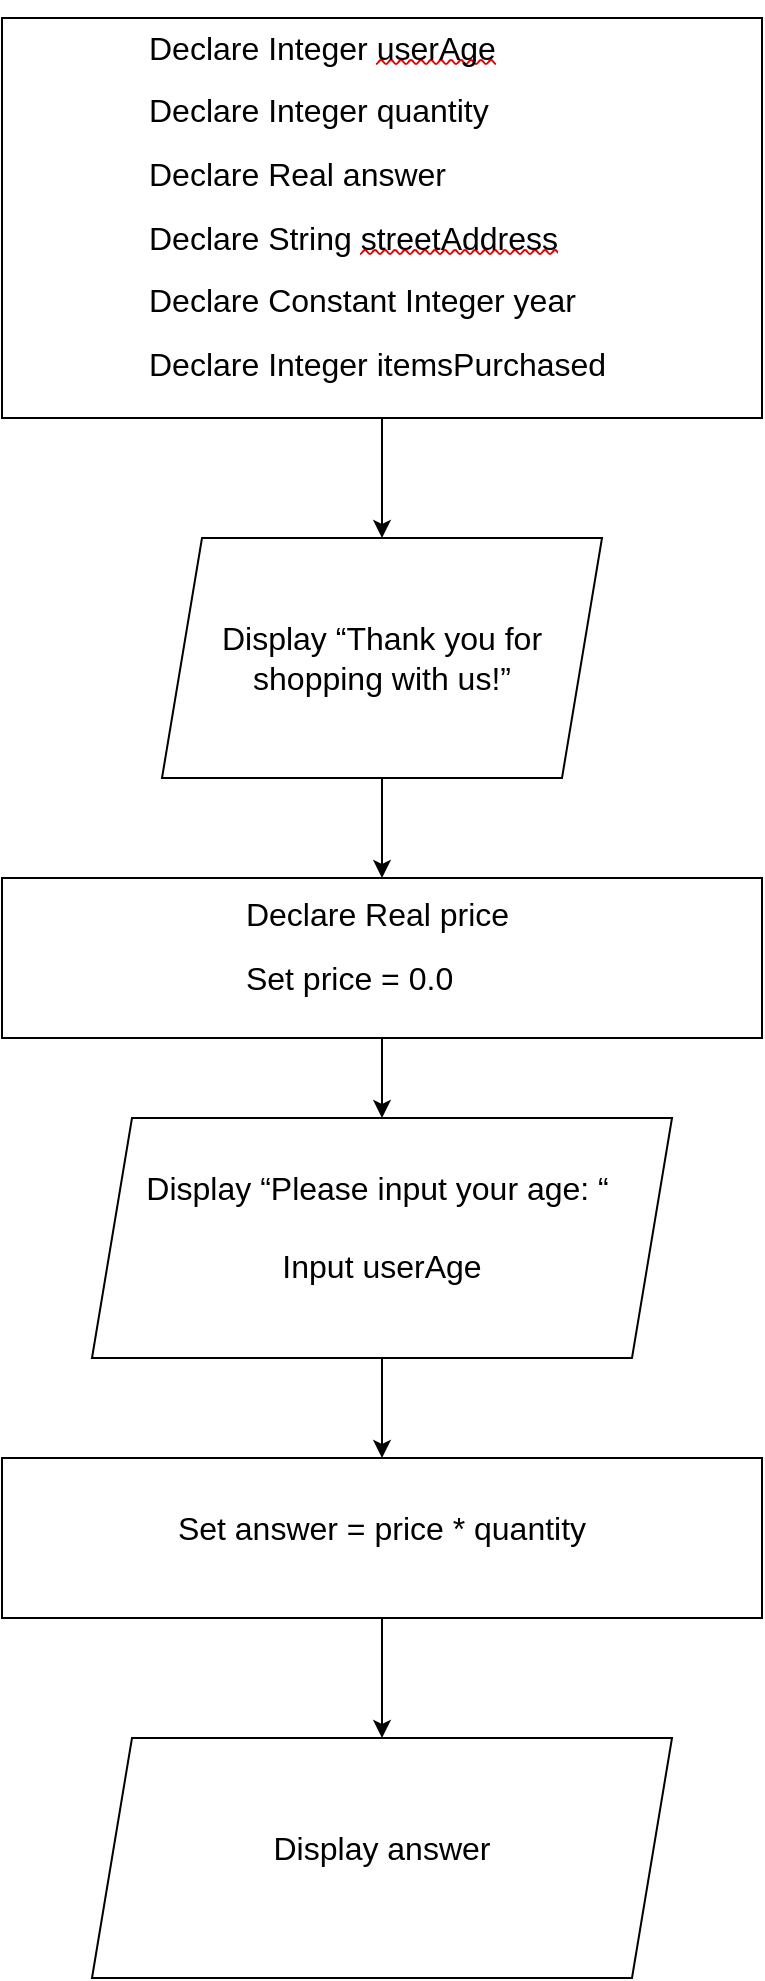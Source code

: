 <mxfile version="26.1.3">
  <diagram name="Page-1" id="2YBvvXClWsGukQMizWep">
    <mxGraphModel dx="1632" dy="962" grid="1" gridSize="10" guides="1" tooltips="1" connect="1" arrows="1" fold="1" page="1" pageScale="1" pageWidth="850" pageHeight="1100" math="0" shadow="0">
      <root>
        <mxCell id="0" />
        <mxCell id="1" parent="0" />
        <mxCell id="OV7kRfB5JpvK0r7Kry-r-8" style="edgeStyle=orthogonalEdgeStyle;rounded=0;orthogonalLoop=1;jettySize=auto;html=1;exitX=0.5;exitY=1;exitDx=0;exitDy=0;entryX=0.5;entryY=0;entryDx=0;entryDy=0;" edge="1" parent="1" source="OV7kRfB5JpvK0r7Kry-r-5" target="OV7kRfB5JpvK0r7Kry-r-6">
          <mxGeometry relative="1" as="geometry" />
        </mxCell>
        <mxCell id="OV7kRfB5JpvK0r7Kry-r-5" value="&lt;div&gt;&lt;br&gt;&lt;/div&gt;&lt;div&gt;&lt;div style=&quot;color: rgb(0, 0, 0); -webkit-user-drag: none; -webkit-tap-highlight-color: transparent; margin: 0px; padding: 0px; user-select: text; clear: both; cursor: text; overflow: visible; position: relative; direction: ltr; font-family: &amp;quot;Segoe UI&amp;quot;, &amp;quot;Segoe UI Web&amp;quot;, Arial, Verdana, sans-serif; text-align: start; background-color: rgb(255, 255, 255);&quot; class=&quot;OutlineElement Ltr SCXW179125282 BCX0&quot;&gt;&lt;p style=&quot;-webkit-user-drag: none; -webkit-tap-highlight-color: transparent; margin: 0px 0px 10.667px; padding: 0px; user-select: text; overflow-wrap: break-word; white-space-collapse: preserve; vertical-align: baseline; font-kerning: none; background-color: transparent; color: windowtext;&quot; class=&quot;Paragraph SCXW179125282 BCX0&quot; lang=&quot;EN-US&quot;&gt;&lt;span style=&quot;-webkit-user-drag: none; -webkit-tap-highlight-color: transparent; margin: 0px; padding: 0px; user-select: text; font-size: 12pt; line-height: 20.925px; font-family: Aptos, Aptos_EmbeddedFont, Aptos_MSFontService, sans-serif; font-variant-ligatures: none !important;&quot; data-contrast=&quot;auto&quot; lang=&quot;EN-US&quot; class=&quot;TextRun SCXW179125282 BCX0&quot;&gt;&lt;span style=&quot;-webkit-user-drag: none; -webkit-tap-highlight-color: transparent; margin: 0px; padding: 0px; user-select: text;&quot; class=&quot;NormalTextRun SCXW179125282 BCX0&quot;&gt;Declare Integer &lt;/span&gt;&lt;span style=&quot;-webkit-user-drag: none; -webkit-tap-highlight-color: transparent; margin: 0px; padding: 0px; user-select: text; background-position: 0px 100%; background-repeat: repeat-x; background-image: var(--urlSpellingErrorV2,url(&amp;quot;data:image/svg+xml;base64,PHN2ZyB4bWxucz0iaHR0cDovL3d3dy53My5vcmcvMjAwMC9zdmciIHdpZHRoPSI1IiBoZWlnaHQ9IjQiPjxnIGZpbGw9Im5vbmUiIGZpbGwtcnVsZT0iZXZlbm9kZCI+PHBhdGggc3Ryb2tlPSIjRUIwMDAwIiBkPSJNMCAzYzEuMjUgMCAxLjI1LTIgMi41LTJTMy43NSAzIDUgMyIvPjxwYXRoIGQ9Ik0wIDBoNXY0SDB6Ii8+PC9nPjwvc3ZnPg==&amp;quot;)); border-bottom: 1px solid transparent;&quot; class=&quot;NormalTextRun SpellingErrorV2Themed SCXW179125282 BCX0&quot;&gt;userAge&lt;/span&gt;&lt;/span&gt;&lt;span style=&quot;-webkit-user-drag: none; -webkit-tap-highlight-color: transparent; margin: 0px; padding: 0px; user-select: text; font-size: 12pt; line-height: 20.925px; font-family: Aptos, Aptos_EmbeddedFont, Aptos_MSFontService, sans-serif;&quot; class=&quot;EOP SCXW179125282 BCX0&quot; data-ccp-props=&quot;{}&quot;&gt;&amp;nbsp;&lt;/span&gt;&lt;/p&gt;&lt;/div&gt;&lt;div style=&quot;color: rgb(0, 0, 0); -webkit-user-drag: none; -webkit-tap-highlight-color: transparent; margin: 0px; padding: 0px; user-select: text; clear: both; cursor: text; overflow: visible; position: relative; direction: ltr; font-family: &amp;quot;Segoe UI&amp;quot;, &amp;quot;Segoe UI Web&amp;quot;, Arial, Verdana, sans-serif; text-align: start; background-color: rgb(255, 255, 255);&quot; class=&quot;OutlineElement Ltr SCXW179125282 BCX0&quot;&gt;&lt;p style=&quot;-webkit-user-drag: none; -webkit-tap-highlight-color: transparent; margin: 0px 0px 10.667px; padding: 0px; user-select: text; overflow-wrap: break-word; white-space-collapse: preserve; vertical-align: baseline; font-kerning: none; background-color: transparent; color: windowtext;&quot; class=&quot;Paragraph SCXW179125282 BCX0&quot; lang=&quot;EN-US&quot;&gt;&lt;span style=&quot;-webkit-user-drag: none; -webkit-tap-highlight-color: transparent; margin: 0px; padding: 0px; user-select: text; font-size: 12pt; line-height: 20.925px; font-family: Aptos, Aptos_EmbeddedFont, Aptos_MSFontService, sans-serif; font-variant-ligatures: none !important;&quot; data-contrast=&quot;auto&quot; lang=&quot;EN-US&quot; class=&quot;TextRun SCXW179125282 BCX0&quot;&gt;Declare Integer quantity&lt;/span&gt;&lt;span style=&quot;-webkit-user-drag: none; -webkit-tap-highlight-color: transparent; margin: 0px; padding: 0px; user-select: text; font-size: 12pt; line-height: 20.925px; font-family: Aptos, Aptos_EmbeddedFont, Aptos_MSFontService, sans-serif;&quot; class=&quot;EOP SCXW179125282 BCX0&quot; data-ccp-props=&quot;{}&quot;&gt;&amp;nbsp;&lt;/span&gt;&lt;/p&gt;&lt;/div&gt;&lt;div style=&quot;color: rgb(0, 0, 0); -webkit-user-drag: none; -webkit-tap-highlight-color: transparent; margin: 0px; padding: 0px; user-select: text; clear: both; cursor: text; overflow: visible; position: relative; direction: ltr; font-family: &amp;quot;Segoe UI&amp;quot;, &amp;quot;Segoe UI Web&amp;quot;, Arial, Verdana, sans-serif; text-align: start; background-color: rgb(255, 255, 255);&quot; class=&quot;OutlineElement Ltr SCXW179125282 BCX0&quot;&gt;&lt;p style=&quot;-webkit-user-drag: none; -webkit-tap-highlight-color: transparent; margin: 0px 0px 10.667px; padding: 0px; user-select: text; overflow-wrap: break-word; white-space-collapse: preserve; vertical-align: baseline; font-kerning: none; background-color: transparent; color: windowtext;&quot; class=&quot;Paragraph SCXW179125282 BCX0&quot; lang=&quot;EN-US&quot;&gt;&lt;span style=&quot;-webkit-user-drag: none; -webkit-tap-highlight-color: transparent; margin: 0px; padding: 0px; user-select: text; font-size: 12pt; line-height: 20.925px; font-family: Aptos, Aptos_EmbeddedFont, Aptos_MSFontService, sans-serif; font-variant-ligatures: none !important;&quot; data-contrast=&quot;auto&quot; lang=&quot;EN-US&quot; class=&quot;TextRun SCXW179125282 BCX0&quot;&gt;Declare Real answer&lt;/span&gt;&lt;span style=&quot;-webkit-user-drag: none; -webkit-tap-highlight-color: transparent; margin: 0px; padding: 0px; user-select: text; font-size: 12pt; line-height: 20.925px; font-family: Aptos, Aptos_EmbeddedFont, Aptos_MSFontService, sans-serif;&quot; class=&quot;EOP SCXW179125282 BCX0&quot; data-ccp-props=&quot;{&amp;quot;335559731&amp;quot;:0}&quot;&gt;&amp;nbsp;&lt;/span&gt;&lt;/p&gt;&lt;/div&gt;&lt;div style=&quot;color: rgb(0, 0, 0); -webkit-user-drag: none; -webkit-tap-highlight-color: transparent; margin: 0px; padding: 0px; user-select: text; clear: both; cursor: text; overflow: visible; position: relative; direction: ltr; font-family: &amp;quot;Segoe UI&amp;quot;, &amp;quot;Segoe UI Web&amp;quot;, Arial, Verdana, sans-serif; text-align: start; background-color: rgb(255, 255, 255);&quot; class=&quot;OutlineElement Ltr SCXW179125282 BCX0&quot;&gt;&lt;p style=&quot;-webkit-user-drag: none; -webkit-tap-highlight-color: transparent; margin: 0px 0px 10.667px; padding: 0px; user-select: text; overflow-wrap: break-word; white-space-collapse: preserve; vertical-align: baseline; font-kerning: none; background-color: transparent; color: windowtext;&quot; class=&quot;Paragraph SCXW179125282 BCX0&quot; lang=&quot;EN-US&quot;&gt;&lt;span style=&quot;-webkit-user-drag: none; -webkit-tap-highlight-color: transparent; margin: 0px; padding: 0px; user-select: text; font-size: 12pt; line-height: 20.925px; font-family: Aptos, Aptos_EmbeddedFont, Aptos_MSFontService, sans-serif; font-variant-ligatures: none !important;&quot; data-contrast=&quot;auto&quot; lang=&quot;EN-US&quot; class=&quot;TextRun SCXW179125282 BCX0&quot;&gt;&lt;span style=&quot;-webkit-user-drag: none; -webkit-tap-highlight-color: transparent; margin: 0px; padding: 0px; user-select: text;&quot; class=&quot;NormalTextRun SCXW179125282 BCX0&quot;&gt;Declare String &lt;/span&gt;&lt;span style=&quot;-webkit-user-drag: none; -webkit-tap-highlight-color: transparent; margin: 0px; padding: 0px; user-select: text; background-position: 0px 100%; background-repeat: repeat-x; background-image: var(--urlSpellingErrorV2,url(&amp;quot;data:image/svg+xml;base64,PHN2ZyB4bWxucz0iaHR0cDovL3d3dy53My5vcmcvMjAwMC9zdmciIHdpZHRoPSI1IiBoZWlnaHQ9IjQiPjxnIGZpbGw9Im5vbmUiIGZpbGwtcnVsZT0iZXZlbm9kZCI+PHBhdGggc3Ryb2tlPSIjRUIwMDAwIiBkPSJNMCAzYzEuMjUgMCAxLjI1LTIgMi41LTJTMy43NSAzIDUgMyIvPjxwYXRoIGQ9Ik0wIDBoNXY0SDB6Ii8+PC9nPjwvc3ZnPg==&amp;quot;)); border-bottom: 1px solid transparent;&quot; class=&quot;NormalTextRun SpellingErrorV2Themed SCXW179125282 BCX0&quot;&gt;streetAddress&lt;/span&gt;&lt;/span&gt;&lt;span style=&quot;-webkit-user-drag: none; -webkit-tap-highlight-color: transparent; margin: 0px; padding: 0px; user-select: text; font-size: 12pt; line-height: 20.925px; font-family: Aptos, Aptos_EmbeddedFont, Aptos_MSFontService, sans-serif;&quot; class=&quot;EOP SCXW179125282 BCX0&quot; data-ccp-props=&quot;{}&quot;&gt;&amp;nbsp;&lt;/span&gt;&lt;/p&gt;&lt;/div&gt;&lt;div style=&quot;color: rgb(0, 0, 0); -webkit-user-drag: none; -webkit-tap-highlight-color: transparent; margin: 0px; padding: 0px; user-select: text; clear: both; cursor: text; overflow: visible; position: relative; direction: ltr; font-family: &amp;quot;Segoe UI&amp;quot;, &amp;quot;Segoe UI Web&amp;quot;, Arial, Verdana, sans-serif; text-align: start; background-color: rgb(255, 255, 255);&quot; class=&quot;OutlineElement Ltr SCXW179125282 BCX0&quot;&gt;&lt;p style=&quot;-webkit-user-drag: none; -webkit-tap-highlight-color: transparent; margin: 0px 0px 10.667px; padding: 0px; user-select: text; overflow-wrap: break-word; white-space-collapse: preserve; vertical-align: baseline; font-kerning: none; background-color: transparent; color: windowtext;&quot; class=&quot;Paragraph SCXW179125282 BCX0&quot; lang=&quot;EN-US&quot;&gt;&lt;span style=&quot;-webkit-user-drag: none; -webkit-tap-highlight-color: transparent; margin: 0px; padding: 0px; user-select: text; font-size: 12pt; line-height: 20.925px; font-family: Aptos, Aptos_EmbeddedFont, Aptos_MSFontService, sans-serif; font-variant-ligatures: none !important;&quot; data-contrast=&quot;auto&quot; lang=&quot;EN-US&quot; class=&quot;TextRun SCXW179125282 BCX0&quot;&gt;Declare Constant Integer year&lt;/span&gt;&lt;span style=&quot;-webkit-user-drag: none; -webkit-tap-highlight-color: transparent; margin: 0px; padding: 0px; user-select: text; font-size: 12pt; line-height: 20.925px; font-family: Aptos, Aptos_EmbeddedFont, Aptos_MSFontService, sans-serif;&quot; class=&quot;EOP SCXW179125282 BCX0&quot; data-ccp-props=&quot;{}&quot;&gt;&amp;nbsp;&lt;/span&gt;&lt;/p&gt;&lt;/div&gt;&lt;div style=&quot;color: rgb(0, 0, 0); -webkit-user-drag: none; -webkit-tap-highlight-color: transparent; margin: 0px; padding: 0px; user-select: text; clear: both; cursor: text; overflow: visible; position: relative; direction: ltr; font-family: &amp;quot;Segoe UI&amp;quot;, &amp;quot;Segoe UI Web&amp;quot;, Arial, Verdana, sans-serif; text-align: start; background-color: rgb(255, 255, 255);&quot; class=&quot;OutlineElement Ltr SCXW179125282 BCX0&quot;&gt;&lt;p style=&quot;-webkit-user-drag: none; -webkit-tap-highlight-color: transparent; margin: 0px 0px 10.667px; padding: 0px; user-select: text; overflow-wrap: break-word; white-space-collapse: preserve; vertical-align: baseline; font-kerning: none; background-color: transparent; color: windowtext;&quot; class=&quot;Paragraph SCXW179125282 BCX0&quot; lang=&quot;EN-US&quot;&gt;&lt;span style=&quot;-webkit-user-drag: none; -webkit-tap-highlight-color: transparent; margin: 0px; padding: 0px; user-select: text; font-size: 12pt; line-height: 20.925px; font-family: Aptos, Aptos_EmbeddedFont, Aptos_MSFontService, sans-serif; font-variant-ligatures: none !important;&quot; data-contrast=&quot;auto&quot; lang=&quot;EN-US&quot; class=&quot;TextRun SCXW179125282 BCX0&quot;&gt;&lt;span style=&quot;-webkit-user-drag: none; -webkit-tap-highlight-color: transparent; margin: 0px; padding: 0px; user-select: text;&quot; class=&quot;NormalTextRun SCXW179125282 BCX0&quot;&gt;Declare Integer &lt;/span&gt;&lt;span style=&quot;-webkit-user-drag: none; -webkit-tap-highlight-color: transparent; margin: 0px; padding: 0px; user-select: text;&quot; class=&quot;NormalTextRun SCXW179125282 BCX0&quot;&gt;itemsPurchased&lt;/span&gt;&lt;/span&gt;&lt;span style=&quot;-webkit-user-drag: none; -webkit-tap-highlight-color: transparent; margin: 0px; padding: 0px; user-select: text; font-size: 12pt; line-height: 20.925px; font-family: Aptos, Aptos_EmbeddedFont, Aptos_MSFontService, sans-serif;&quot; class=&quot;EOP SCXW179125282 BCX0&quot; data-ccp-props=&quot;{}&quot;&gt;&amp;nbsp;&lt;/span&gt;&lt;/p&gt;&lt;/div&gt;&lt;br&gt;&lt;/div&gt;" style="rounded=0;whiteSpace=wrap;html=1;" vertex="1" parent="1">
          <mxGeometry x="360" y="40" width="380" height="200" as="geometry" />
        </mxCell>
        <mxCell id="OV7kRfB5JpvK0r7Kry-r-9" style="edgeStyle=orthogonalEdgeStyle;rounded=0;orthogonalLoop=1;jettySize=auto;html=1;exitX=0.5;exitY=1;exitDx=0;exitDy=0;entryX=0.5;entryY=0;entryDx=0;entryDy=0;" edge="1" parent="1" source="OV7kRfB5JpvK0r7Kry-r-6" target="OV7kRfB5JpvK0r7Kry-r-7">
          <mxGeometry relative="1" as="geometry" />
        </mxCell>
        <mxCell id="OV7kRfB5JpvK0r7Kry-r-6" value="&lt;span style=&quot;font-family: Aptos, Aptos_EmbeddedFont, Aptos_MSFontService, sans-serif; font-size: 16px; font-variant-ligatures: none; text-align: left; white-space-collapse: preserve; background-color: rgb(255, 255, 255);&quot;&gt;Display “Thank you for shopping with us!”&lt;/span&gt;" style="shape=parallelogram;perimeter=parallelogramPerimeter;whiteSpace=wrap;html=1;fixedSize=1;" vertex="1" parent="1">
          <mxGeometry x="440" y="300" width="220" height="120" as="geometry" />
        </mxCell>
        <mxCell id="OV7kRfB5JpvK0r7Kry-r-15" style="edgeStyle=orthogonalEdgeStyle;rounded=0;orthogonalLoop=1;jettySize=auto;html=1;exitX=0.5;exitY=1;exitDx=0;exitDy=0;entryX=0.5;entryY=0;entryDx=0;entryDy=0;" edge="1" parent="1" source="OV7kRfB5JpvK0r7Kry-r-7" target="OV7kRfB5JpvK0r7Kry-r-10">
          <mxGeometry relative="1" as="geometry" />
        </mxCell>
        <mxCell id="OV7kRfB5JpvK0r7Kry-r-7" value="&lt;div style=&quot;color: rgb(0, 0, 0); -webkit-user-drag: none; -webkit-tap-highlight-color: transparent; margin: 0px; padding: 0px; user-select: text; clear: both; cursor: text; overflow: visible; position: relative; direction: ltr; font-family: &amp;quot;Segoe UI&amp;quot;, &amp;quot;Segoe UI Web&amp;quot;, Arial, Verdana, sans-serif; text-align: start; background-color: rgb(255, 255, 255);&quot; class=&quot;OutlineElement Ltr SCXW179125282 BCX0&quot;&gt;&lt;p style=&quot;-webkit-user-drag: none; -webkit-tap-highlight-color: transparent; margin: 0px 0px 10.667px; padding: 0px; user-select: text; overflow-wrap: break-word; white-space-collapse: preserve; vertical-align: baseline; font-kerning: none; background-color: transparent; color: windowtext;&quot; class=&quot;Paragraph SCXW179125282 BCX0&quot; lang=&quot;EN-US&quot;&gt;&lt;span style=&quot;-webkit-user-drag: none; -webkit-tap-highlight-color: transparent; margin: 0px; padding: 0px; user-select: text; font-size: 12pt; line-height: 20.925px; font-family: Aptos, Aptos_EmbeddedFont, Aptos_MSFontService, sans-serif; font-variant-ligatures: none !important;&quot; data-contrast=&quot;auto&quot; lang=&quot;EN-US&quot; class=&quot;TextRun SCXW179125282 BCX0&quot;&gt;Declare Real price&lt;/span&gt;&lt;span style=&quot;-webkit-user-drag: none; -webkit-tap-highlight-color: transparent; margin: 0px; padding: 0px; user-select: text; display: inline-block; font-family: Calibri, sans-serif; font-size: 12pt; position: relative; white-space: nowrap; width: 0px;&quot; class=&quot;TabRun IPSelectionBlob BlobObject DragDrop SCXW179125282 BCX0&quot;&gt;&lt;span style=&quot;-webkit-user-drag: none; -webkit-tap-highlight-color: transparent; margin: 0px; padding: 0px; user-select: text; display: inline-block; white-space-collapse: preserve !important;&quot; class=&quot;TabChar SCXW179125282 BCX0&quot;&gt;&amp;nbsp;&amp;nbsp;&amp;nbsp;&amp;nbsp;&lt;/span&gt;&lt;span style=&quot;-webkit-user-drag: none; -webkit-tap-highlight-color: transparent; margin: 0px; padding: 0px; user-select: none; display: inline-block; left: 0px; position: absolute; top: 0px; white-space-collapse: preserve !important;&quot; class=&quot;TabLeaderChars SCXW179125282 BCX0&quot; aria-hidden=&quot;true&quot;&gt;&lt;/span&gt;&lt;/span&gt;&lt;span style=&quot;-webkit-user-drag: none; -webkit-tap-highlight-color: transparent; margin: 0px; padding: 0px; user-select: text; font-size: 12pt; line-height: 20.925px; font-family: Aptos, Aptos_EmbeddedFont, Aptos_MSFontService, sans-serif; font-variant-ligatures: none !important;&quot; data-contrast=&quot;auto&quot; lang=&quot;EN-US&quot; class=&quot;TextRun EmptyTextRun SCXW179125282 BCX0&quot;&gt;&lt;/span&gt;&lt;span style=&quot;-webkit-user-drag: none; -webkit-tap-highlight-color: transparent; margin: 0px; padding: 0px; user-select: text; font-size: 12pt; line-height: 20.925px; font-family: Aptos, Aptos_EmbeddedFont, Aptos_MSFontService, sans-serif;&quot; class=&quot;EOP SCXW179125282 BCX0&quot; data-ccp-props=&quot;{}&quot;&gt;&amp;nbsp;&lt;/span&gt;&lt;/p&gt;&lt;/div&gt;&lt;div style=&quot;color: rgb(0, 0, 0); -webkit-user-drag: none; -webkit-tap-highlight-color: transparent; margin: 0px; padding: 0px; user-select: text; clear: both; cursor: text; overflow: visible; position: relative; direction: ltr; font-family: &amp;quot;Segoe UI&amp;quot;, &amp;quot;Segoe UI Web&amp;quot;, Arial, Verdana, sans-serif; text-align: start; background-color: rgb(255, 255, 255);&quot; class=&quot;OutlineElement Ltr SCXW179125282 BCX0&quot;&gt;&lt;p style=&quot;-webkit-user-drag: none; -webkit-tap-highlight-color: transparent; margin: 0px 0px 10.667px; padding: 0px; user-select: text; overflow-wrap: break-word; white-space-collapse: preserve; vertical-align: baseline; font-kerning: none; background-color: transparent; color: windowtext;&quot; class=&quot;Paragraph SCXW179125282 BCX0&quot; lang=&quot;EN-US&quot;&gt;&lt;span style=&quot;-webkit-user-drag: none; -webkit-tap-highlight-color: transparent; margin: 0px; padding: 0px; user-select: text; font-size: 12pt; line-height: 20.925px; font-family: Aptos, Aptos_EmbeddedFont, Aptos_MSFontService, sans-serif; font-variant-ligatures: none !important;&quot; data-contrast=&quot;auto&quot; lang=&quot;EN-US&quot; class=&quot;TextRun SCXW179125282 BCX0&quot;&gt;Set price = 0.0&lt;/span&gt;&lt;span style=&quot;-webkit-user-drag: none; -webkit-tap-highlight-color: transparent; margin: 0px; padding: 0px; user-select: text; font-size: 12pt; line-height: 20.925px; font-family: Aptos, Aptos_EmbeddedFont, Aptos_MSFontService, sans-serif;&quot; class=&quot;EOP SCXW179125282 BCX0&quot; data-ccp-props=&quot;{}&quot;&gt;&amp;nbsp;&lt;/span&gt;&lt;/p&gt;&lt;/div&gt;" style="rounded=0;whiteSpace=wrap;html=1;" vertex="1" parent="1">
          <mxGeometry x="360" y="470" width="380" height="80" as="geometry" />
        </mxCell>
        <mxCell id="OV7kRfB5JpvK0r7Kry-r-16" style="edgeStyle=orthogonalEdgeStyle;rounded=0;orthogonalLoop=1;jettySize=auto;html=1;exitX=0.5;exitY=1;exitDx=0;exitDy=0;entryX=0.5;entryY=0;entryDx=0;entryDy=0;" edge="1" parent="1" source="OV7kRfB5JpvK0r7Kry-r-10" target="OV7kRfB5JpvK0r7Kry-r-14">
          <mxGeometry relative="1" as="geometry" />
        </mxCell>
        <mxCell id="OV7kRfB5JpvK0r7Kry-r-10" value="&lt;div style=&quot;-webkit-user-drag: none; -webkit-tap-highlight-color: transparent; margin: 0px; padding: 0px; user-select: text; clear: both; cursor: text; overflow: visible; position: relative; direction: ltr; background-color: rgb(255, 255, 255); color: rgb(0, 0, 0);&quot; class=&quot;OutlineElement Ltr SCXW179125282 BCX0&quot;&gt;&lt;div style=&quot;-webkit-user-drag: none; -webkit-tap-highlight-color: transparent; margin: 0px; padding: 0px; user-select: text; clear: both; cursor: text; overflow: visible; position: relative; direction: ltr; background-color: rgb(255, 255, 255); color: rgb(0, 0, 0);&quot; class=&quot;OutlineElement Ltr SCXW179125282 BCX0&quot;&gt;&lt;p style=&quot;-webkit-user-drag: none; -webkit-tap-highlight-color: transparent; margin: 0px 0px 10.667px; padding: 0px; user-select: text; overflow-wrap: break-word; vertical-align: baseline; font-kerning: none; background-color: transparent; color: windowtext;&quot; class=&quot;Paragraph SCXW179125282 BCX0&quot; lang=&quot;EN-US&quot;&gt;&lt;font face=&quot;Aptos, Aptos_EmbeddedFont, Aptos_MSFontService, sans-serif&quot;&gt;&lt;span style=&quot;font-size: 16px; font-variant-ligatures: none; white-space-collapse: preserve;&quot;&gt;Display “Please input your age: “ &lt;br/&gt;&lt;br/&gt;Input userAge&lt;/span&gt;&lt;/font&gt;&lt;/p&gt;&lt;/div&gt;&lt;/div&gt;" style="shape=parallelogram;perimeter=parallelogramPerimeter;whiteSpace=wrap;html=1;fixedSize=1;" vertex="1" parent="1">
          <mxGeometry x="405" y="590" width="290" height="120" as="geometry" />
        </mxCell>
        <mxCell id="OV7kRfB5JpvK0r7Kry-r-13" value="&lt;div style=&quot;-webkit-user-drag: none; -webkit-tap-highlight-color: transparent; margin: 0px; padding: 0px; user-select: text; clear: both; cursor: text; overflow: visible; position: relative; direction: ltr; background-color: rgb(255, 255, 255); color: rgb(0, 0, 0);&quot; class=&quot;OutlineElement Ltr SCXW179125282 BCX0&quot;&gt;&lt;div style=&quot;-webkit-user-drag: none; -webkit-tap-highlight-color: transparent; margin: 0px; padding: 0px; user-select: text; clear: both; cursor: text; overflow: visible; position: relative; direction: ltr; background-color: rgb(255, 255, 255); color: rgb(0, 0, 0);&quot; class=&quot;OutlineElement Ltr SCXW179125282 BCX0&quot;&gt;&lt;p style=&quot;-webkit-user-drag: none; -webkit-tap-highlight-color: transparent; margin: 0px 0px 10.667px; padding: 0px; user-select: text; overflow-wrap: break-word; vertical-align: baseline; font-kerning: none; background-color: transparent; color: windowtext;&quot; class=&quot;Paragraph SCXW179125282 BCX0&quot; lang=&quot;EN-US&quot;&gt;&lt;font face=&quot;Aptos, Aptos_EmbeddedFont, Aptos_MSFontService, sans-serif&quot;&gt;&lt;span style=&quot;font-size: 16px; font-variant-ligatures: none; white-space-collapse: preserve;&quot;&gt;Display answer&lt;/span&gt;&lt;/font&gt;&lt;/p&gt;&lt;/div&gt;&lt;/div&gt;" style="shape=parallelogram;perimeter=parallelogramPerimeter;whiteSpace=wrap;html=1;fixedSize=1;" vertex="1" parent="1">
          <mxGeometry x="405" y="900" width="290" height="120" as="geometry" />
        </mxCell>
        <mxCell id="OV7kRfB5JpvK0r7Kry-r-17" style="edgeStyle=orthogonalEdgeStyle;rounded=0;orthogonalLoop=1;jettySize=auto;html=1;exitX=0.5;exitY=1;exitDx=0;exitDy=0;entryX=0.5;entryY=0;entryDx=0;entryDy=0;" edge="1" parent="1" source="OV7kRfB5JpvK0r7Kry-r-14" target="OV7kRfB5JpvK0r7Kry-r-13">
          <mxGeometry relative="1" as="geometry" />
        </mxCell>
        <mxCell id="OV7kRfB5JpvK0r7Kry-r-14" value="&lt;div style=&quot;color: rgb(0, 0, 0); -webkit-user-drag: none; -webkit-tap-highlight-color: transparent; margin: 0px; padding: 0px; user-select: text; clear: both; cursor: text; overflow: visible; position: relative; direction: ltr; font-family: &amp;quot;Segoe UI&amp;quot;, &amp;quot;Segoe UI Web&amp;quot;, Arial, Verdana, sans-serif; text-align: start; background-color: rgb(255, 255, 255);&quot; class=&quot;OutlineElement Ltr SCXW179125282 BCX0&quot;&gt;&lt;p style=&quot;-webkit-user-drag: none; -webkit-tap-highlight-color: transparent; margin: 0px 0px 10.667px; padding: 0px; user-select: text; overflow-wrap: break-word; white-space-collapse: preserve; vertical-align: baseline; font-kerning: none; background-color: transparent; color: windowtext;&quot; class=&quot;Paragraph SCXW179125282 BCX0&quot; lang=&quot;EN-US&quot;&gt;&lt;span style=&quot;font-family: Aptos, Aptos_EmbeddedFont, Aptos_MSFontService, sans-serif; font-size: 16px; font-variant-ligatures: none;&quot;&gt;Set answer = price * quantity&lt;/span&gt;&lt;/p&gt;&lt;/div&gt;" style="rounded=0;whiteSpace=wrap;html=1;" vertex="1" parent="1">
          <mxGeometry x="360" y="760" width="380" height="80" as="geometry" />
        </mxCell>
      </root>
    </mxGraphModel>
  </diagram>
</mxfile>
